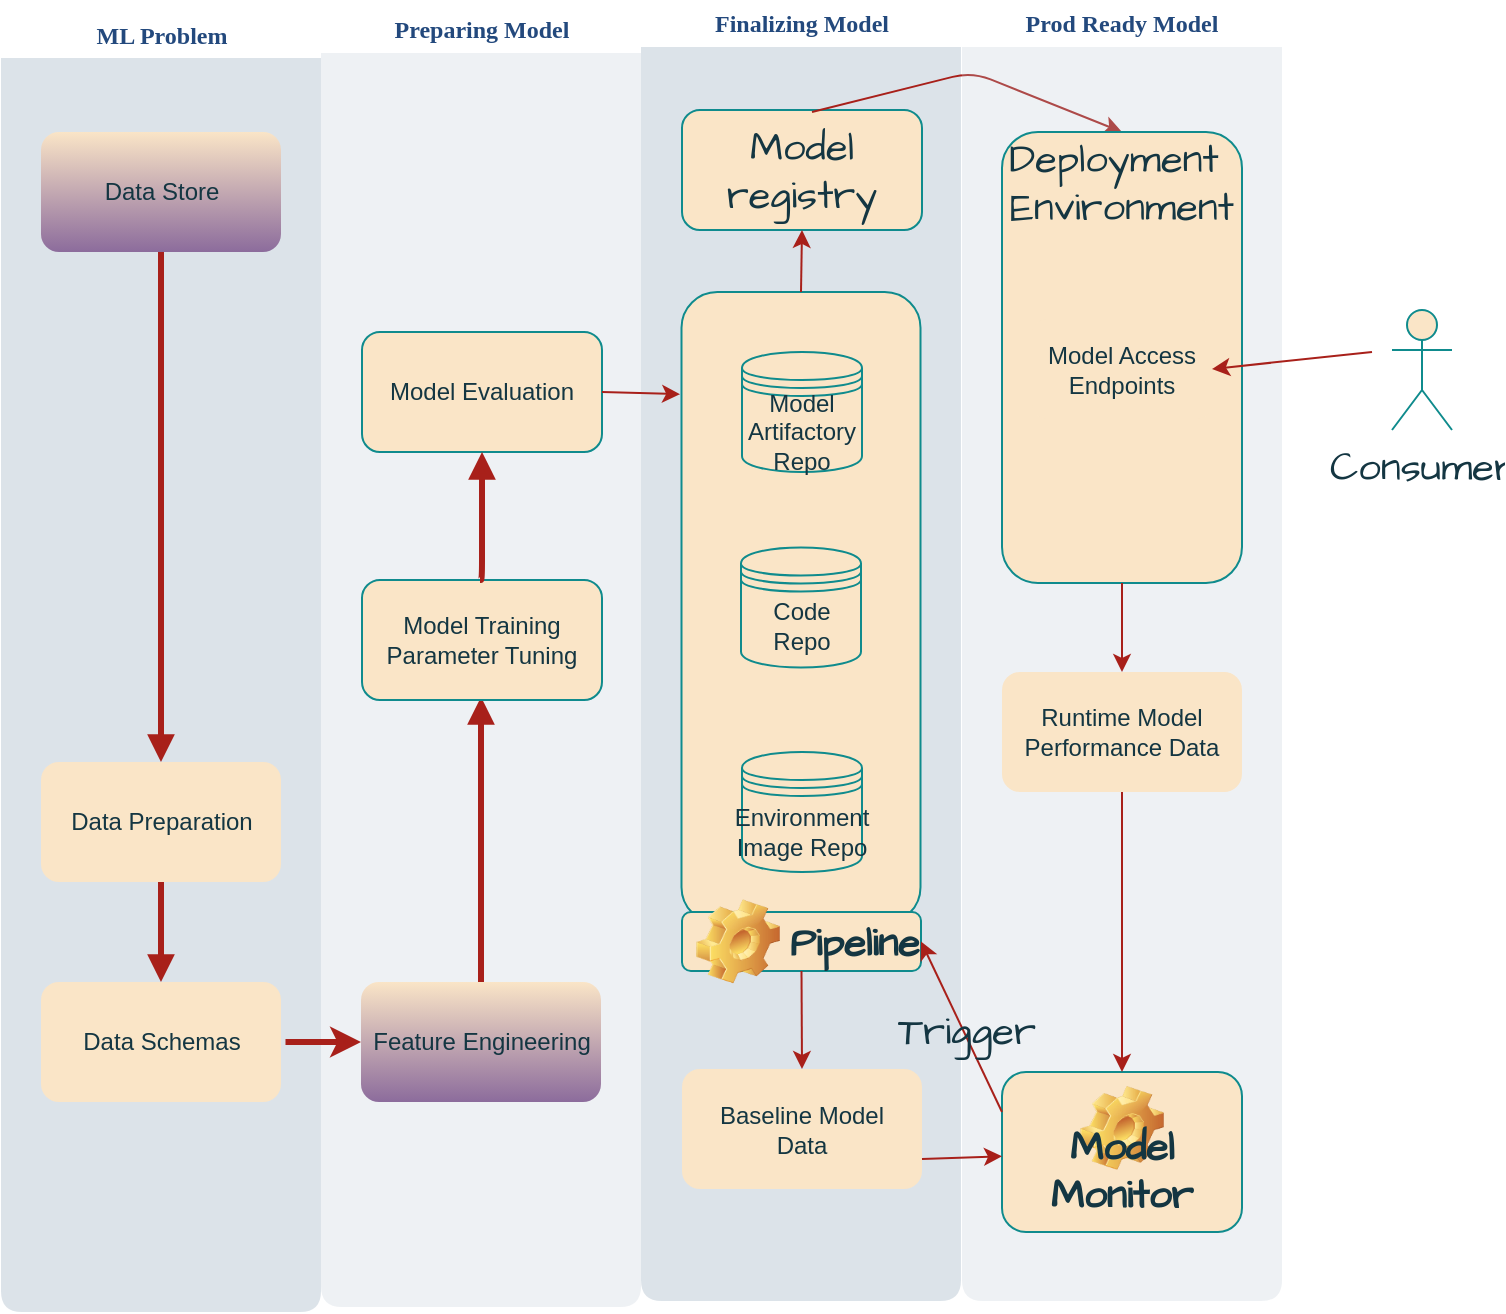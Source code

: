 <mxfile version="21.6.5" type="github">
  <diagram id="07fea595-8f29-1299-0266-81d95cde20df" name="Page-1">
    <mxGraphModel dx="798" dy="507" grid="1" gridSize="10" guides="1" tooltips="1" connect="1" arrows="1" fold="1" page="1" pageScale="1" pageWidth="1169" pageHeight="827" background="none" math="0" shadow="0">
      <root>
        <mxCell id="0" />
        <mxCell id="1" parent="0" />
        <mxCell id="170" value="&lt;font color=&quot;#23497d&quot;&gt;ML Problem&lt;/font&gt;" style="swimlane;whiteSpace=wrap;fillColor=none;swimlaneFillColor=#BAC8D3;fontColor=#143642;fontFamily=Tahoma;html=1;strokeColor=none;opacity=50;labelBackgroundColor=none;rounded=1;" parent="1" vertex="1">
          <mxGeometry x="24.5" y="100" width="160" height="650" as="geometry">
            <mxRectangle x="20" y="20" width="80" height="23" as="alternateBounds" />
          </mxGeometry>
        </mxCell>
        <mxCell id="171" value="Data Store" style="whiteSpace=wrap;shadow=0;fontColor=#143642;fontFamily=Helvetica;fontStyle=0;html=1;fontSize=12;plain-purple;strokeColor=none;fillColor=#FAE5C7;spacing=6;verticalAlign=middle;labelBackgroundColor=none;rounded=1;" parent="170" vertex="1">
          <mxGeometry x="20" y="60" width="120" height="60" as="geometry" />
        </mxCell>
        <mxCell id="172" value="Data Preparation" style="whiteSpace=wrap;strokeColor=none;fillColor=#FAE5C7;shadow=0;fontColor=#143642;fontFamily=Helvetica;fontStyle=0;html=1;fontSize=12;spacing=6;verticalAlign=middle;labelBackgroundColor=none;rounded=1;" parent="170" vertex="1">
          <mxGeometry x="20" y="375" width="120" height="60" as="geometry" />
        </mxCell>
        <mxCell id="173" value="Data Schemas" style="whiteSpace=wrap;strokeColor=none;fillColor=#FAE5C7;shadow=0;fontColor=#143642;fontFamily=Helvetica;fontStyle=0;html=1;fontSize=12;spacing=6;verticalAlign=middle;labelBackgroundColor=none;rounded=1;" parent="170" vertex="1">
          <mxGeometry x="20" y="485" width="120" height="60" as="geometry" />
        </mxCell>
        <mxCell id="174" value="" style="edgeStyle=segmentEdgeStyle;strokeColor=#A8201A;strokeWidth=3;html=1;endArrow=block;endFill=1;labelBackgroundColor=none;fontColor=default;" parent="170" source="172" target="173" edge="1">
          <mxGeometry width="100" height="100" relative="1" as="geometry">
            <mxPoint x="170" y="397.5" as="sourcePoint" />
            <mxPoint x="270" y="472.5" as="targetPoint" />
          </mxGeometry>
        </mxCell>
        <mxCell id="175" value="" style="edgeStyle=segmentEdgeStyle;strokeColor=#A8201A;strokeWidth=3;html=1;endArrow=block;endFill=1;labelBackgroundColor=none;fontColor=default;" parent="170" source="171" target="172" edge="1">
          <mxGeometry width="100" height="100" relative="1" as="geometry">
            <mxPoint x="160" y="110" as="sourcePoint" />
            <mxPoint x="260" y="185" as="targetPoint" />
          </mxGeometry>
        </mxCell>
        <mxCell id="187" value="&lt;font color=&quot;#23497d&quot;&gt;Finalizing Model&lt;/font&gt;" style="swimlane;whiteSpace=wrap;fillColor=none;swimlaneFillColor=#BAC8D3;fontColor=#143642;fontFamily=Tahoma;html=1;strokeColor=none;opacity=50;labelBackgroundColor=none;rounded=1;" parent="1" vertex="1">
          <mxGeometry x="344.5" y="94.5" width="160" height="650" as="geometry">
            <mxRectangle x="20" y="20" width="80" height="23" as="alternateBounds" />
          </mxGeometry>
        </mxCell>
        <mxCell id="LDGs9otjKLNxabIMayrT-233" value="" style="rounded=1;whiteSpace=wrap;html=1;fillColor=#FAE5C7;strokeColor=#0F8B8D;labelBackgroundColor=none;fontColor=#143642;" vertex="1" parent="187">
          <mxGeometry x="20.25" y="145.5" width="119.5" height="315.5" as="geometry" />
        </mxCell>
        <mxCell id="LDGs9otjKLNxabIMayrT-224" value="Model Artifactory&lt;br&gt;Repo" style="shape=datastore;whiteSpace=wrap;html=1;labelBackgroundColor=none;fillColor=#FAE5C7;strokeColor=#0F8B8D;fontColor=#143642;rounded=1;" vertex="1" parent="187">
          <mxGeometry x="50.5" y="175.5" width="60" height="60" as="geometry" />
        </mxCell>
        <mxCell id="LDGs9otjKLNxabIMayrT-228" value="Code Repo" style="shape=datastore;whiteSpace=wrap;html=1;labelBackgroundColor=none;fillColor=#FAE5C7;strokeColor=#0F8B8D;fontColor=#143642;rounded=1;" vertex="1" parent="187">
          <mxGeometry x="50" y="273.25" width="60" height="60" as="geometry" />
        </mxCell>
        <mxCell id="LDGs9otjKLNxabIMayrT-230" value="Environment Image Repo" style="shape=datastore;whiteSpace=wrap;html=1;labelBackgroundColor=none;fillColor=#FAE5C7;strokeColor=#0F8B8D;fontColor=#143642;rounded=1;" vertex="1" parent="187">
          <mxGeometry x="50.5" y="375.5" width="60" height="60" as="geometry" />
        </mxCell>
        <mxCell id="LDGs9otjKLNxabIMayrT-236" value="Model registry" style="rounded=1;whiteSpace=wrap;html=1;hachureGap=4;fontFamily=Architects Daughter;fontSource=https%3A%2F%2Ffonts.googleapis.com%2Fcss%3Ffamily%3DArchitects%2BDaughter;fontSize=20;labelBackgroundColor=none;fillColor=#FAE5C7;strokeColor=#0F8B8D;fontColor=#143642;" vertex="1" parent="187">
          <mxGeometry x="20.5" y="54.5" width="120" height="60" as="geometry" />
        </mxCell>
        <mxCell id="LDGs9otjKLNxabIMayrT-237" value="" style="endArrow=classic;html=1;rounded=1;hachureGap=4;fontFamily=Architects Daughter;fontSource=https%3A%2F%2Ffonts.googleapis.com%2Fcss%3Ffamily%3DArchitects%2BDaughter;fontSize=16;entryX=0.5;entryY=1;entryDx=0;entryDy=0;exitX=0.5;exitY=0;exitDx=0;exitDy=0;labelBackgroundColor=none;strokeColor=#A8201A;fontColor=default;" edge="1" parent="187" source="LDGs9otjKLNxabIMayrT-233" target="LDGs9otjKLNxabIMayrT-236">
          <mxGeometry width="50" height="50" relative="1" as="geometry">
            <mxPoint x="5.5" y="305.5" as="sourcePoint" />
            <mxPoint x="55.5" y="255.5" as="targetPoint" />
          </mxGeometry>
        </mxCell>
        <mxCell id="LDGs9otjKLNxabIMayrT-239" value="Pipeline" style="label;whiteSpace=wrap;html=1;image=img/clipart/Gear_128x128.png;hachureGap=4;fontFamily=Architects Daughter;fontSource=https%3A%2F%2Ffonts.googleapis.com%2Fcss%3Ffamily%3DArchitects%2BDaughter;fontSize=20;labelBackgroundColor=none;fillColor=#FAE5C7;strokeColor=#0F8B8D;fontColor=#143642;" vertex="1" parent="187">
          <mxGeometry x="20.5" y="455.5" width="119.5" height="29.5" as="geometry" />
        </mxCell>
        <mxCell id="LDGs9otjKLNxabIMayrT-242" value="" style="endArrow=classic;html=1;rounded=1;hachureGap=4;fontFamily=Architects Daughter;fontSource=https%3A%2F%2Ffonts.googleapis.com%2Fcss%3Ffamily%3DArchitects%2BDaughter;fontSize=16;entryX=0.5;entryY=0;entryDx=0;entryDy=0;labelBackgroundColor=none;strokeColor=#A8201A;fontColor=default;" edge="1" parent="187" target="LDGs9otjKLNxabIMayrT-240">
          <mxGeometry width="50" height="50" relative="1" as="geometry">
            <mxPoint x="85.5" y="55.5" as="sourcePoint" />
            <mxPoint x="135.5" y="5.5" as="targetPoint" />
            <Array as="points">
              <mxPoint x="165.5" y="35.5" />
            </Array>
          </mxGeometry>
        </mxCell>
        <mxCell id="182" value="Baseline Model Data" style="whiteSpace=wrap;strokeColor=none;fillColor=#FAE5C7;shadow=0;fontColor=#143642;fontFamily=Helvetica;fontStyle=0;html=1;fontSize=12;spacing=6;verticalAlign=middle;labelBackgroundColor=none;rounded=1;" parent="187" vertex="1">
          <mxGeometry x="20.5" y="534" width="120" height="60" as="geometry" />
        </mxCell>
        <mxCell id="LDGs9otjKLNxabIMayrT-244" value="" style="endArrow=classic;html=1;rounded=1;hachureGap=4;fontFamily=Architects Daughter;fontSource=https%3A%2F%2Ffonts.googleapis.com%2Fcss%3Ffamily%3DArchitects%2BDaughter;fontSize=16;exitX=0.5;exitY=1;exitDx=0;exitDy=0;entryX=0.5;entryY=0;entryDx=0;entryDy=0;labelBackgroundColor=none;strokeColor=#A8201A;fontColor=default;" edge="1" parent="187" source="LDGs9otjKLNxabIMayrT-239" target="182">
          <mxGeometry width="50" height="50" relative="1" as="geometry">
            <mxPoint x="205.5" y="535.5" as="sourcePoint" />
            <mxPoint x="255.5" y="485.5" as="targetPoint" />
          </mxGeometry>
        </mxCell>
        <mxCell id="183" value="&lt;font color=&quot;#23497d&quot;&gt;Preparing Model&lt;/font&gt;" style="swimlane;whiteSpace=wrap;fillColor=none;swimlaneFillColor=#BAC8D3;fontColor=#143642;fontFamily=Tahoma;html=1;strokeColor=none;opacity=25;labelBackgroundColor=none;rounded=1;" parent="1" vertex="1">
          <mxGeometry x="184.5" y="97.5" width="160" height="650" as="geometry">
            <mxRectangle x="20" y="20" width="80" height="23" as="alternateBounds" />
          </mxGeometry>
        </mxCell>
        <mxCell id="184" value="Feature Engineering" style="whiteSpace=wrap;shadow=0;fontColor=#143642;fontFamily=Helvetica;fontStyle=0;html=1;fontSize=12;plain-purple;strokeColor=none;fillColor=#FAE5C7;spacing=6;verticalAlign=middle;labelBackgroundColor=none;rounded=1;" parent="183" vertex="1">
          <mxGeometry x="20" y="487.5" width="120" height="60" as="geometry" />
        </mxCell>
        <mxCell id="186" value="" style="edgeStyle=segmentEdgeStyle;strokeColor=#A8201A;strokeWidth=3;html=1;endArrow=block;endFill=1;labelBackgroundColor=none;fontColor=default;" parent="183" source="184" edge="1">
          <mxGeometry width="100" height="100" relative="1" as="geometry">
            <mxPoint x="-10" y="100" as="sourcePoint" />
            <mxPoint x="80" y="345" as="targetPoint" />
          </mxGeometry>
        </mxCell>
        <mxCell id="LDGs9otjKLNxabIMayrT-220" value="Model Training&lt;br&gt;Parameter Tuning" style="rounded=1;whiteSpace=wrap;html=1;labelBackgroundColor=none;fillColor=#FAE5C7;strokeColor=#0F8B8D;fontColor=#143642;" vertex="1" parent="183">
          <mxGeometry x="20.5" y="286.5" width="120" height="60" as="geometry" />
        </mxCell>
        <mxCell id="LDGs9otjKLNxabIMayrT-221" value="Model Evaluation" style="rounded=1;whiteSpace=wrap;html=1;labelBackgroundColor=none;fillColor=#FAE5C7;strokeColor=#0F8B8D;fontColor=#143642;" vertex="1" parent="183">
          <mxGeometry x="20.5" y="162.5" width="120" height="60" as="geometry" />
        </mxCell>
        <mxCell id="LDGs9otjKLNxabIMayrT-222" value="" style="edgeStyle=segmentEdgeStyle;strokeColor=#A8201A;strokeWidth=3;html=1;endArrow=block;endFill=1;entryX=0.5;entryY=1;entryDx=0;entryDy=0;labelBackgroundColor=none;fontColor=default;" edge="1" parent="183" target="LDGs9otjKLNxabIMayrT-221">
          <mxGeometry width="100" height="100" relative="1" as="geometry">
            <mxPoint x="79.5" y="286.5" as="sourcePoint" />
            <mxPoint x="79.5" y="143.5" as="targetPoint" />
          </mxGeometry>
        </mxCell>
        <mxCell id="193" value="&lt;font color=&quot;#23497d&quot;&gt;Prod Ready Model&lt;/font&gt;" style="swimlane;whiteSpace=wrap;fillColor=none;swimlaneFillColor=#BAC8D3;fontColor=#143642;fontFamily=Tahoma;html=1;strokeColor=none;opacity=25;labelBackgroundColor=none;rounded=1;" parent="1" vertex="1">
          <mxGeometry x="505" y="94.5" width="160" height="650" as="geometry">
            <mxRectangle x="20" y="20" width="80" height="23" as="alternateBounds" />
          </mxGeometry>
        </mxCell>
        <mxCell id="195" value="Runtime Model&lt;br&gt;Performance Data" style="whiteSpace=wrap;strokeColor=none;fillColor=#FAE5C7;shadow=0;fontColor=#143642;fontFamily=Helvetica;fontStyle=0;html=1;fontSize=12;spacing=6;verticalAlign=middle;labelBackgroundColor=none;rounded=1;" parent="193" vertex="1">
          <mxGeometry x="20" y="335.5" width="120" height="60" as="geometry" />
        </mxCell>
        <mxCell id="LDGs9otjKLNxabIMayrT-240" value="" style="rounded=1;whiteSpace=wrap;html=1;hachureGap=4;fontFamily=Architects Daughter;fontSource=https%3A%2F%2Ffonts.googleapis.com%2Fcss%3Ffamily%3DArchitects%2BDaughter;fontSize=20;labelBackgroundColor=none;fillColor=#FAE5C7;strokeColor=#0F8B8D;fontColor=#143642;" vertex="1" parent="193">
          <mxGeometry x="20" y="65.5" width="120" height="225.5" as="geometry" />
        </mxCell>
        <mxCell id="194" value="Model Access Endpoints" style="whiteSpace=wrap;strokeColor=none;fillColor=#FAE5C7;shadow=0;fontColor=#143642;fontFamily=Helvetica;fontStyle=0;html=1;fontSize=12;spacing=6;verticalAlign=middle;labelBackgroundColor=none;rounded=1;" parent="193" vertex="1">
          <mxGeometry x="35" y="159" width="90" height="50" as="geometry" />
        </mxCell>
        <mxCell id="LDGs9otjKLNxabIMayrT-241" value="Deployment&amp;nbsp;&lt;br&gt;Environment" style="text;html=1;strokeColor=none;fillColor=none;align=center;verticalAlign=middle;whiteSpace=wrap;rounded=1;fontSize=20;fontFamily=Architects Daughter;labelBackgroundColor=none;fontColor=#143642;" vertex="1" parent="193">
          <mxGeometry x="50" y="75.5" width="60" height="30" as="geometry" />
        </mxCell>
        <mxCell id="LDGs9otjKLNxabIMayrT-245" value="" style="endArrow=classic;html=1;rounded=1;hachureGap=4;fontFamily=Architects Daughter;fontSource=https%3A%2F%2Ffonts.googleapis.com%2Fcss%3Ffamily%3DArchitects%2BDaughter;fontSize=16;exitX=0.5;exitY=1;exitDx=0;exitDy=0;labelBackgroundColor=none;strokeColor=#A8201A;fontColor=default;" edge="1" parent="193" source="LDGs9otjKLNxabIMayrT-240" target="195">
          <mxGeometry width="50" height="50" relative="1" as="geometry">
            <mxPoint x="55" y="495.5" as="sourcePoint" />
            <mxPoint x="105" y="445.5" as="targetPoint" />
          </mxGeometry>
        </mxCell>
        <mxCell id="LDGs9otjKLNxabIMayrT-246" value="Model Monitor" style="label;whiteSpace=wrap;html=1;align=center;verticalAlign=bottom;spacingLeft=0;spacingBottom=4;imageAlign=center;imageVerticalAlign=top;image=img/clipart/Gear_128x128.png;hachureGap=4;fontFamily=Architects Daughter;fontSource=https%3A%2F%2Ffonts.googleapis.com%2Fcss%3Ffamily%3DArchitects%2BDaughter;fontSize=20;labelBackgroundColor=none;fillColor=#FAE5C7;strokeColor=#0F8B8D;fontColor=#143642;" vertex="1" parent="193">
          <mxGeometry x="20" y="535.5" width="120" height="80" as="geometry" />
        </mxCell>
        <mxCell id="LDGs9otjKLNxabIMayrT-248" value="" style="endArrow=classic;html=1;rounded=1;hachureGap=4;fontFamily=Architects Daughter;fontSource=https%3A%2F%2Ffonts.googleapis.com%2Fcss%3Ffamily%3DArchitects%2BDaughter;fontSize=16;exitX=0.5;exitY=1;exitDx=0;exitDy=0;entryX=0.5;entryY=0;entryDx=0;entryDy=0;labelBackgroundColor=none;strokeColor=#A8201A;fontColor=default;" edge="1" parent="193" source="195" target="LDGs9otjKLNxabIMayrT-246">
          <mxGeometry width="50" height="50" relative="1" as="geometry">
            <mxPoint x="185" y="435.5" as="sourcePoint" />
            <mxPoint x="235" y="385.5" as="targetPoint" />
          </mxGeometry>
        </mxCell>
        <mxCell id="LDGs9otjKLNxabIMayrT-218" value="" style="endArrow=classic;html=1;rounded=1;exitX=1;exitY=0.5;exitDx=0;exitDy=0;entryX=0;entryY=0.5;entryDx=0;entryDy=0;strokeWidth=3;labelBackgroundColor=none;strokeColor=#A8201A;fontColor=default;" edge="1" parent="1" target="184">
          <mxGeometry width="50" height="50" relative="1" as="geometry">
            <mxPoint x="166.75" y="615" as="sourcePoint" />
            <mxPoint x="362.25" y="370" as="targetPoint" />
          </mxGeometry>
        </mxCell>
        <mxCell id="LDGs9otjKLNxabIMayrT-234" value="" style="endArrow=classic;html=1;rounded=1;hachureGap=4;fontFamily=Architects Daughter;fontSource=https%3A%2F%2Ffonts.googleapis.com%2Fcss%3Ffamily%3DArchitects%2BDaughter;fontSize=16;entryX=-0.006;entryY=0.162;entryDx=0;entryDy=0;entryPerimeter=0;exitX=1;exitY=0.5;exitDx=0;exitDy=0;labelBackgroundColor=none;strokeColor=#A8201A;fontColor=default;" edge="1" parent="1" source="LDGs9otjKLNxabIMayrT-221" target="LDGs9otjKLNxabIMayrT-233">
          <mxGeometry width="50" height="50" relative="1" as="geometry">
            <mxPoint x="330" y="290" as="sourcePoint" />
            <mxPoint x="400" y="390" as="targetPoint" />
          </mxGeometry>
        </mxCell>
        <mxCell id="LDGs9otjKLNxabIMayrT-249" value="" style="endArrow=classic;html=1;rounded=1;hachureGap=4;fontFamily=Architects Daughter;fontSource=https%3A%2F%2Ffonts.googleapis.com%2Fcss%3Ffamily%3DArchitects%2BDaughter;fontSize=16;exitX=0;exitY=0.25;exitDx=0;exitDy=0;entryX=1;entryY=0.5;entryDx=0;entryDy=0;strokeColor=#A8201A;labelBackgroundColor=none;fontColor=default;" edge="1" parent="1" source="LDGs9otjKLNxabIMayrT-246" target="LDGs9otjKLNxabIMayrT-239">
          <mxGeometry width="50" height="50" relative="1" as="geometry">
            <mxPoint x="530" y="560" as="sourcePoint" />
            <mxPoint x="580" y="510" as="targetPoint" />
          </mxGeometry>
        </mxCell>
        <mxCell id="LDGs9otjKLNxabIMayrT-250" value="Trigger" style="edgeLabel;html=1;align=center;verticalAlign=middle;resizable=0;points=[];fontSize=20;fontFamily=Architects Daughter;labelBackgroundColor=none;fontColor=#143642;rounded=1;" vertex="1" connectable="0" parent="LDGs9otjKLNxabIMayrT-249">
          <mxGeometry x="-0.032" y="-1" relative="1" as="geometry">
            <mxPoint as="offset" />
          </mxGeometry>
        </mxCell>
        <mxCell id="LDGs9otjKLNxabIMayrT-251" value="" style="endArrow=classic;html=1;rounded=1;hachureGap=4;fontFamily=Architects Daughter;fontSource=https%3A%2F%2Ffonts.googleapis.com%2Fcss%3Ffamily%3DArchitects%2BDaughter;fontSize=16;exitX=1;exitY=0.75;exitDx=0;exitDy=0;labelBackgroundColor=none;strokeColor=#A8201A;fontColor=default;" edge="1" parent="1" source="182" target="LDGs9otjKLNxabIMayrT-246">
          <mxGeometry width="50" height="50" relative="1" as="geometry">
            <mxPoint x="530" y="640" as="sourcePoint" />
            <mxPoint x="580" y="590" as="targetPoint" />
          </mxGeometry>
        </mxCell>
        <mxCell id="LDGs9otjKLNxabIMayrT-252" value="Consumer" style="shape=umlActor;verticalLabelPosition=bottom;verticalAlign=top;html=1;outlineConnect=0;hachureGap=4;fontFamily=Architects Daughter;fontSource=https%3A%2F%2Ffonts.googleapis.com%2Fcss%3Ffamily%3DArchitects%2BDaughter;fontSize=20;labelBackgroundColor=none;fillColor=#FAE5C7;strokeColor=#0F8B8D;fontColor=#143642;rounded=1;" vertex="1" parent="1">
          <mxGeometry x="720" y="249" width="30" height="60" as="geometry" />
        </mxCell>
        <mxCell id="LDGs9otjKLNxabIMayrT-255" value="" style="endArrow=classic;html=1;rounded=1;hachureGap=4;fontFamily=Architects Daughter;fontSource=https%3A%2F%2Ffonts.googleapis.com%2Fcss%3Ffamily%3DArchitects%2BDaughter;fontSize=16;entryX=1;entryY=0.5;entryDx=0;entryDy=0;labelBackgroundColor=none;strokeColor=#A8201A;fontColor=default;" edge="1" parent="1" target="194">
          <mxGeometry width="50" height="50" relative="1" as="geometry">
            <mxPoint x="710" y="270" as="sourcePoint" />
            <mxPoint x="580" y="330" as="targetPoint" />
          </mxGeometry>
        </mxCell>
      </root>
    </mxGraphModel>
  </diagram>
</mxfile>
